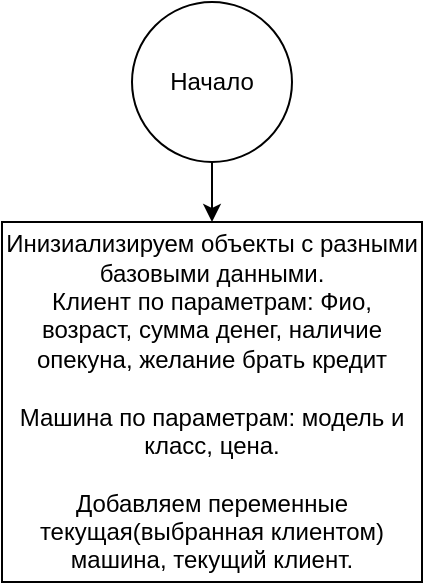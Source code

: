 <mxfile version="16.6.1" type="github">
  <diagram id="opmaJ4n418CEW-5FInmg" name="Page-1">
    <mxGraphModel dx="1382" dy="833" grid="1" gridSize="10" guides="1" tooltips="1" connect="1" arrows="1" fold="1" page="1" pageScale="1" pageWidth="827" pageHeight="1169" math="0" shadow="0">
      <root>
        <mxCell id="0" />
        <mxCell id="1" parent="0" />
        <mxCell id="3UQWnrtK-fcK2aii7KGd-3" value="" style="edgeStyle=orthogonalEdgeStyle;rounded=0;orthogonalLoop=1;jettySize=auto;html=1;" edge="1" parent="1" source="3UQWnrtK-fcK2aii7KGd-1" target="3UQWnrtK-fcK2aii7KGd-2">
          <mxGeometry relative="1" as="geometry" />
        </mxCell>
        <mxCell id="3UQWnrtK-fcK2aii7KGd-1" value="Начало" style="ellipse;whiteSpace=wrap;html=1;aspect=fixed;" vertex="1" parent="1">
          <mxGeometry x="110" y="20" width="80" height="80" as="geometry" />
        </mxCell>
        <mxCell id="3UQWnrtK-fcK2aii7KGd-2" value="Инизиализируем объекты с разными базовыми данными.&lt;br&gt;Клиент по параметрам: Фио, возраст, сумма денег, наличие опекуна, желание брать кредит&lt;br&gt;&lt;br&gt;Машина по параметрам: модель и класс, цена.&lt;br&gt;&lt;br&gt;Добавляем переменные текущая(выбранная клиентом) машина, текущий клиент." style="whiteSpace=wrap;html=1;" vertex="1" parent="1">
          <mxGeometry x="45" y="130" width="210" height="180" as="geometry" />
        </mxCell>
      </root>
    </mxGraphModel>
  </diagram>
</mxfile>
